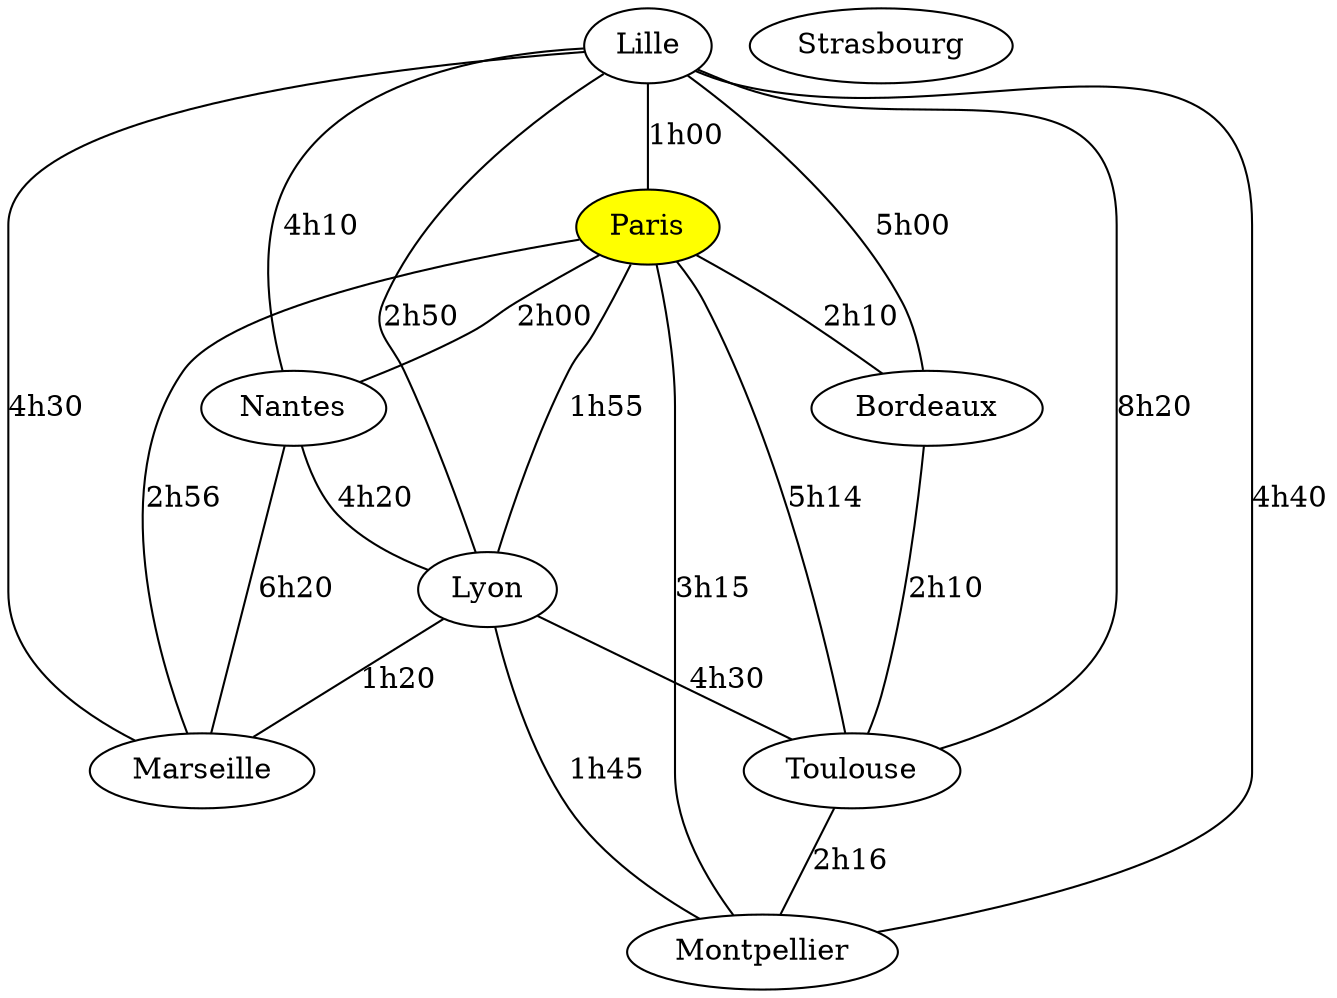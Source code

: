 graph "tgv" {

  "Lille" -- "Paris" [label="1h00"];
  "Lille" -- "Nantes" [label="4h10"];
  "Lille" -- "Lyon" [label="2h50"];
  "Lille" -- "Bordeaux" [label="5h00"];
  "Lille" -- "Toulouse" [label="8h20"];
  "Lille" -- "Marseille" [label="4h30"];
  "Lille" -- "Montpellier" [label="4h40"];
  "Lille"  [style = filled, peripheries = 1, fillcolor = white, fontcolor = black, color = black];
  "Paris" -- "Nantes" [label="2h00"];
  "Paris" -- "Lyon" [label="1h55"];
  "Paris" -- "Bordeaux" [label="2h10"];
  "Paris" -- "Marseille" [label="2h56"];
  "Paris" -- "Montpellier" [label="3h15"];
  "Paris" -- "Toulouse" [label="5h14"];
  "Paris"  [style = filled, peripheries = 1, fillcolor = yellow, fontcolor = black, color = black];
  "Nantes" -- "Lyon" [label="4h20"];
  "Nantes" -- "Marseille" [label="6h20"];
  "Nantes"  [style = filled, peripheries = 1, fillcolor = white, fontcolor = black, color = black];
  "Lyon" -- "Toulouse" [label="4h30"];
  "Lyon" -- "Marseille" [label="1h20"];
  "Lyon" -- "Montpellier" [label="1h45"];
  "Lyon"  [style = filled, peripheries = 1, fillcolor = white, fontcolor = black, color = black];
  "Bordeaux" -- "Toulouse" [label="2h10"];
  "Bordeaux"  [style = filled, peripheries = 1, fillcolor = white, fontcolor = black, color = black];
  "Toulouse" -- "Montpellier" [label="2h16"];
  "Toulouse"  [style = filled, peripheries = 1, fillcolor = white, fontcolor = black, color = black];
  "Marseille"  [style = filled, peripheries = 1, fillcolor = white, fontcolor = black, color = black];
  "Montpellier"  [style = filled, peripheries = 1, fillcolor = white, fontcolor = black, color = black];
  "Strasbourg"  [style = filled, peripheries = 1, fillcolor = white, fontcolor = black, color = black];
}
